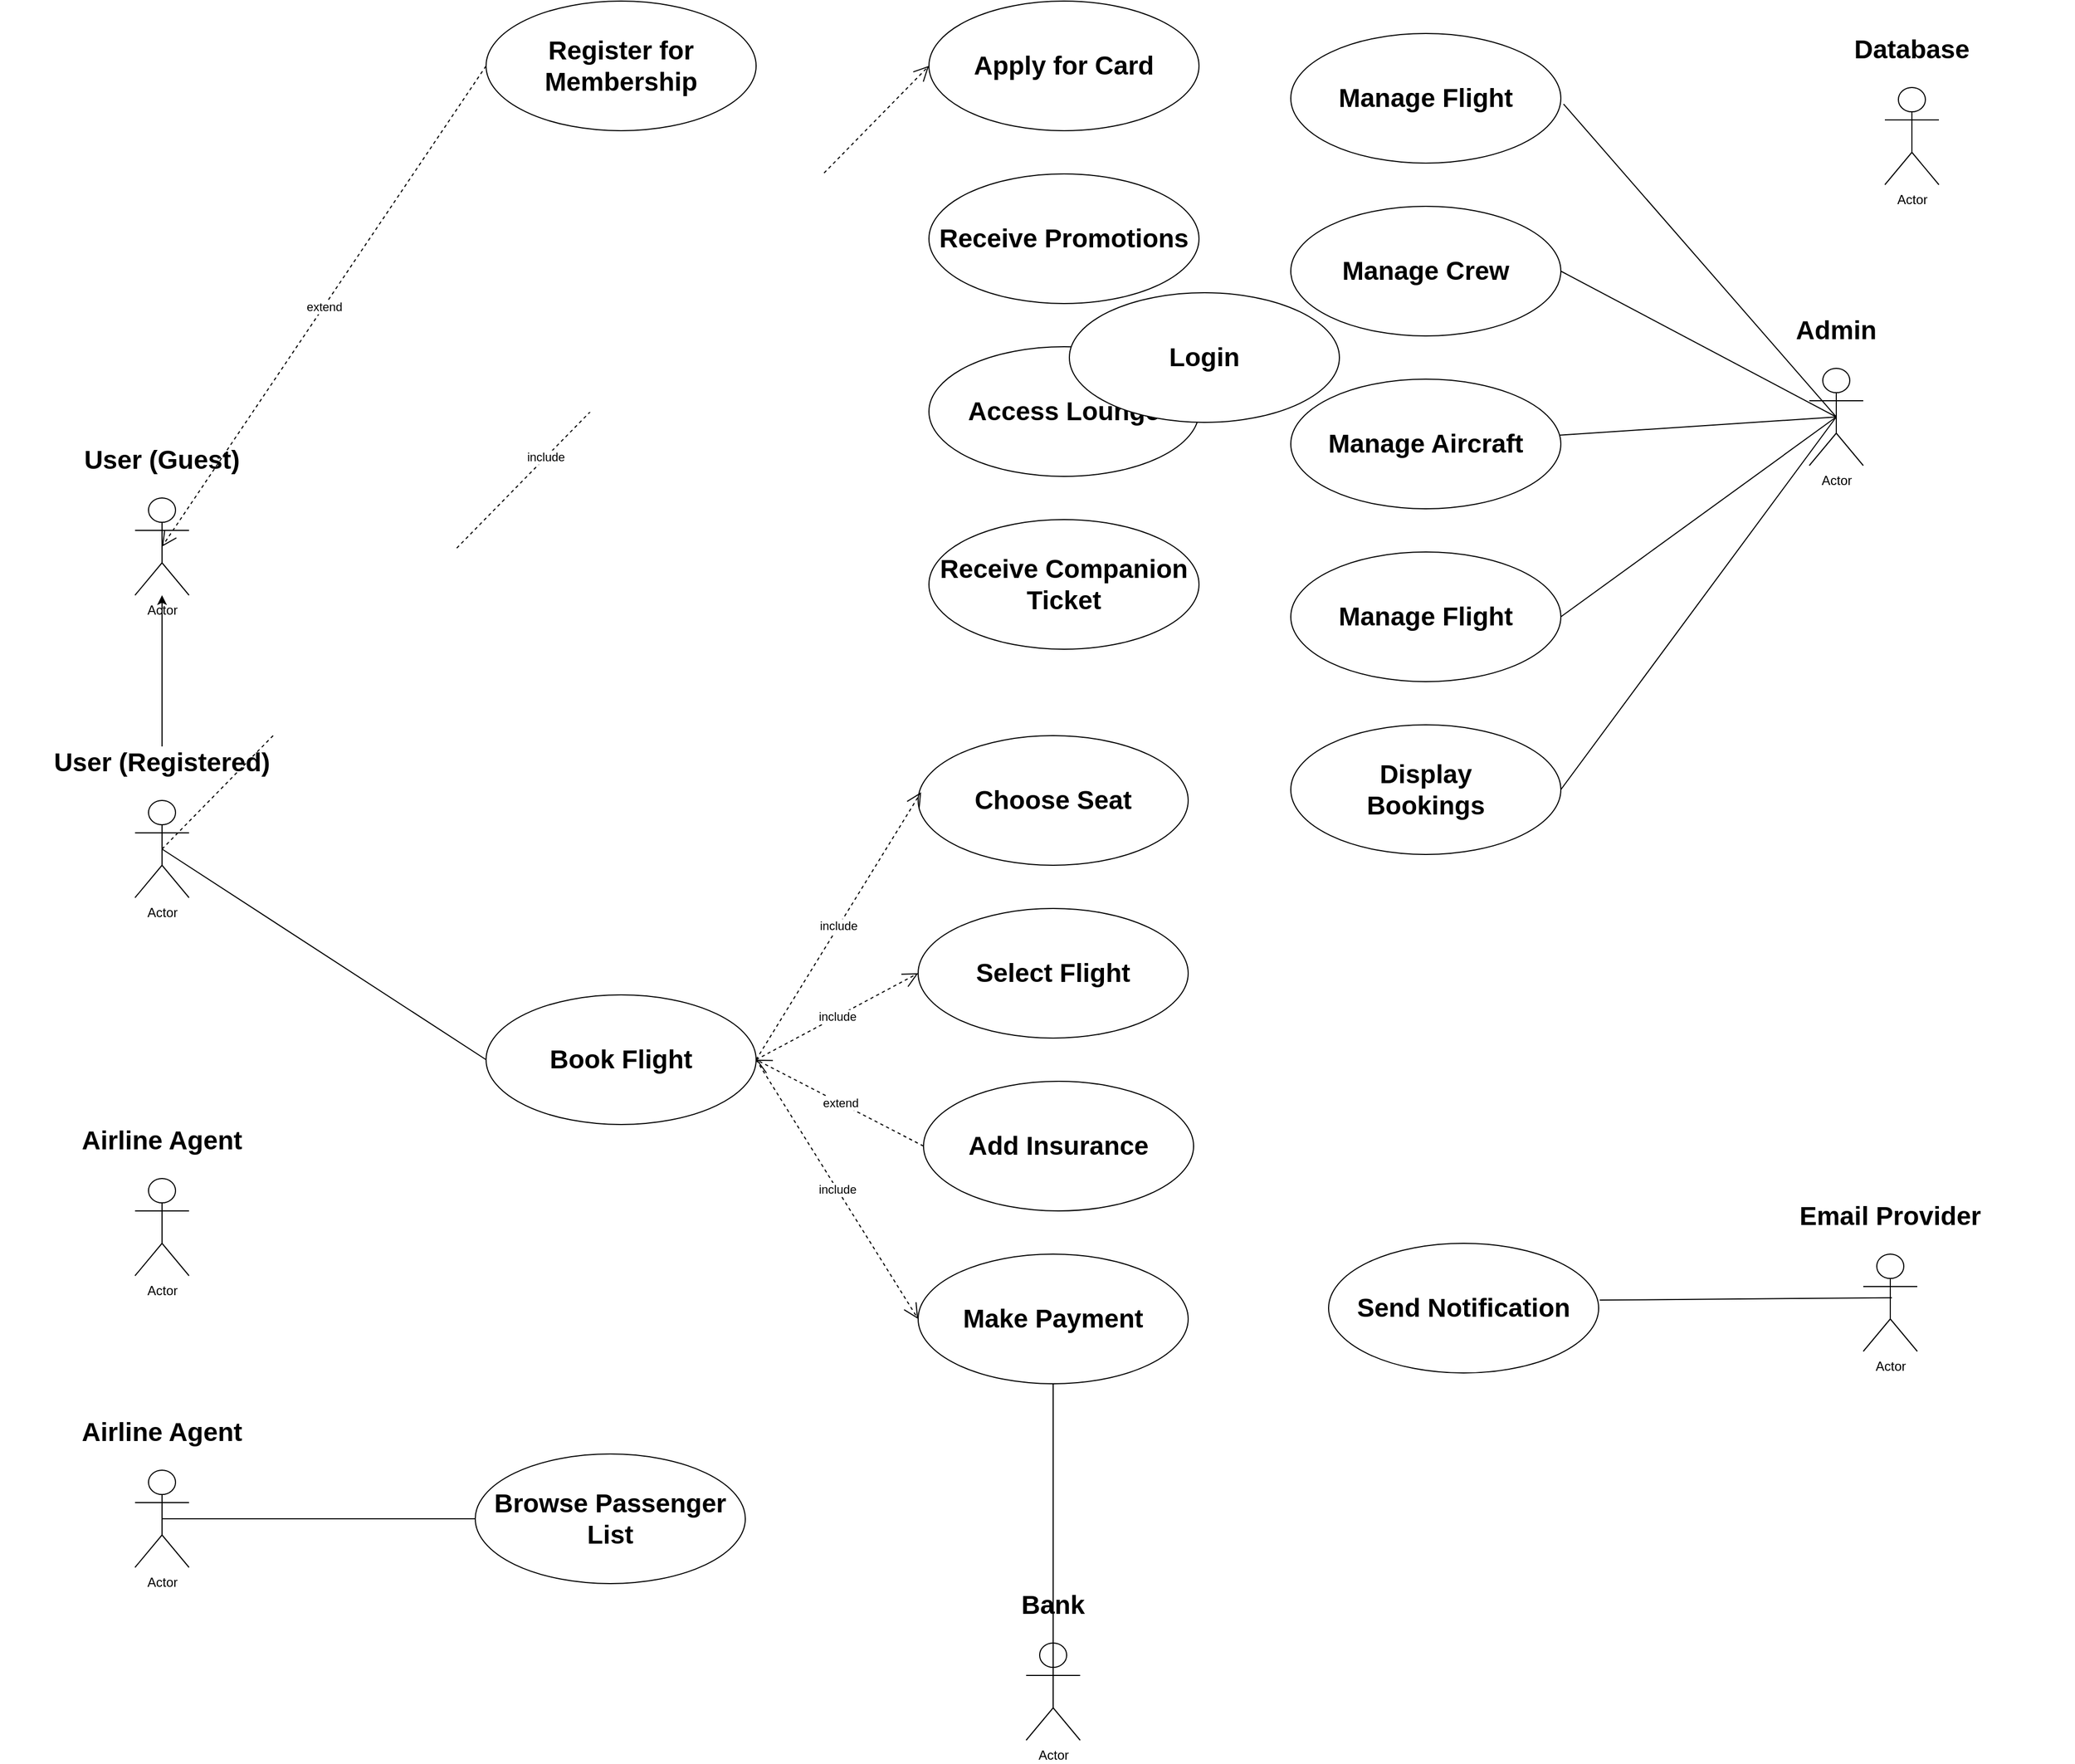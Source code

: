<mxfile version="22.1.0" type="google">
  <diagram name="user" id="DcMldlABYQPyjPh-bCcR">
    <mxGraphModel grid="1" page="1" gridSize="10" guides="1" tooltips="1" connect="1" arrows="1" fold="1" pageScale="1" pageWidth="4800" pageHeight="3600" math="0" shadow="0">
      <root>
        <mxCell id="0" />
        <mxCell id="1" parent="0" />
        <mxCell id="qpTNAgfykR-I72aWOtrB-3" value="&lt;font style=&quot;font-size: 24px;&quot;&gt;&lt;b&gt;Select Flight&lt;/b&gt;&lt;/font&gt;" style="ellipse;whiteSpace=wrap;html=1;" vertex="1" parent="1">
          <mxGeometry x="2270" y="1680" width="250" height="120" as="geometry" />
        </mxCell>
        <mxCell id="qpTNAgfykR-I72aWOtrB-5" value="&lt;font style=&quot;font-size: 24px;&quot;&gt;&lt;b&gt;Choose Seat&lt;br&gt;&lt;/b&gt;&lt;/font&gt;" style="ellipse;whiteSpace=wrap;html=1;" vertex="1" parent="1">
          <mxGeometry x="2270" y="1520" width="250" height="120" as="geometry" />
        </mxCell>
        <mxCell id="qpTNAgfykR-I72aWOtrB-6" value="&lt;font style=&quot;font-size: 24px;&quot;&gt;&lt;b&gt;Add Insurance&lt;br&gt;&lt;/b&gt;&lt;/font&gt;" style="ellipse;whiteSpace=wrap;html=1;" vertex="1" parent="1">
          <mxGeometry x="2275" y="1840" width="250" height="120" as="geometry" />
        </mxCell>
        <mxCell id="qpTNAgfykR-I72aWOtrB-7" value="&lt;font style=&quot;font-size: 24px;&quot;&gt;&lt;b&gt;Make Payment&lt;br&gt;&lt;/b&gt;&lt;/font&gt;" style="ellipse;whiteSpace=wrap;html=1;" vertex="1" parent="1">
          <mxGeometry x="2270" y="2000" width="250" height="120" as="geometry" />
        </mxCell>
        <mxCell id="qpTNAgfykR-I72aWOtrB-8" value="&lt;font style=&quot;font-size: 24px;&quot;&gt;&lt;b&gt;Send Notification&lt;br&gt;&lt;/b&gt;&lt;/font&gt;" style="ellipse;whiteSpace=wrap;html=1;" vertex="1" parent="1">
          <mxGeometry x="2650" y="1990" width="250" height="120" as="geometry" />
        </mxCell>
        <mxCell id="qpTNAgfykR-I72aWOtrB-9" value="&lt;font style=&quot;font-size: 24px;&quot;&gt;&lt;b&gt;Receive Promotions&lt;br&gt;&lt;/b&gt;&lt;/font&gt;" style="ellipse;whiteSpace=wrap;html=1;" vertex="1" parent="1">
          <mxGeometry x="2280" y="1000" width="250" height="120" as="geometry" />
        </mxCell>
        <mxCell id="qpTNAgfykR-I72aWOtrB-10" value="&lt;font style=&quot;font-size: 24px;&quot;&gt;&lt;b&gt;Access Lounge&lt;br&gt;&lt;/b&gt;&lt;/font&gt;" style="ellipse;whiteSpace=wrap;html=1;" vertex="1" parent="1">
          <mxGeometry x="2280" y="1160" width="250" height="120" as="geometry" />
        </mxCell>
        <mxCell id="qpTNAgfykR-I72aWOtrB-12" value="&lt;font style=&quot;font-size: 24px;&quot;&gt;&lt;b&gt;Apply for Card&lt;br&gt;&lt;/b&gt;&lt;/font&gt;" style="ellipse;whiteSpace=wrap;html=1;" vertex="1" parent="1">
          <mxGeometry x="2280" y="840" width="250" height="120" as="geometry" />
        </mxCell>
        <mxCell id="qpTNAgfykR-I72aWOtrB-13" value="&lt;font style=&quot;font-size: 24px;&quot;&gt;&lt;b&gt;Register for Membership&lt;br&gt;&lt;/b&gt;&lt;/font&gt;" style="ellipse;whiteSpace=wrap;html=1;" vertex="1" parent="1">
          <mxGeometry x="1870" y="840" width="250" height="120" as="geometry" />
        </mxCell>
        <mxCell id="PWh_q_sZ3vp1fZYRVog8-3" value="&lt;font style=&quot;font-size: 24px;&quot;&gt;&lt;b&gt;Receive Companion Ticket&lt;br&gt;&lt;/b&gt;&lt;/font&gt;" style="ellipse;whiteSpace=wrap;html=1;" vertex="1" parent="1">
          <mxGeometry x="2280" y="1320" width="250" height="120" as="geometry" />
        </mxCell>
        <mxCell id="TmPfqhk6OB8MxjeGNP_D-3" value="" style="group" connectable="0" vertex="1" parent="1">
          <mxGeometry x="3020" y="1950" width="300" height="140" as="geometry" />
        </mxCell>
        <mxCell id="TmPfqhk6OB8MxjeGNP_D-1" value="&lt;font style=&quot;font-size: 24px;&quot;&gt;&lt;b&gt;Email Provider&lt;/b&gt;&lt;/font&gt;" style="text;html=1;strokeColor=none;fillColor=none;align=center;verticalAlign=middle;whiteSpace=wrap;rounded=0;" vertex="1" parent="TmPfqhk6OB8MxjeGNP_D-3">
          <mxGeometry width="300" height="30" as="geometry" />
        </mxCell>
        <mxCell id="TmPfqhk6OB8MxjeGNP_D-2" value="Actor" style="shape=umlActor;verticalLabelPosition=bottom;verticalAlign=top;html=1;" vertex="1" parent="TmPfqhk6OB8MxjeGNP_D-3">
          <mxGeometry x="125" y="50" width="50" height="90" as="geometry" />
        </mxCell>
        <mxCell id="h0oqEOnupCe9x87afhEM-11" value="include" style="endArrow=open;endSize=12;dashed=1;html=1;rounded=0;exitX=0.5;exitY=0.5;exitDx=0;exitDy=0;exitPerimeter=0;entryX=0;entryY=0.5;entryDx=0;entryDy=0;" edge="1" parent="1" source="Jx6e97WFCLbA-RFkAt_U-1" target="qpTNAgfykR-I72aWOtrB-12">
          <mxGeometry width="160" relative="1" as="geometry">
            <mxPoint x="1550" y="1340" as="sourcePoint" />
            <mxPoint x="1870" y="1140" as="targetPoint" />
          </mxGeometry>
        </mxCell>
        <mxCell id="h0oqEOnupCe9x87afhEM-12" value="extend" style="endArrow=open;endSize=12;dashed=1;html=1;rounded=0;exitX=0;exitY=0.5;exitDx=0;exitDy=0;entryX=0.5;entryY=0.5;entryDx=0;entryDy=0;entryPerimeter=0;" edge="1" parent="1" source="qpTNAgfykR-I72aWOtrB-13" target="h0oqEOnupCe9x87afhEM-3">
          <mxGeometry width="160" relative="1" as="geometry">
            <mxPoint x="1760" y="945" as="sourcePoint" />
            <mxPoint x="2100" y="750" as="targetPoint" />
          </mxGeometry>
        </mxCell>
        <mxCell id="h0oqEOnupCe9x87afhEM-15" value="&lt;font style=&quot;font-size: 24px;&quot;&gt;&lt;b&gt;Book Flight&lt;br&gt;&lt;/b&gt;&lt;/font&gt;" style="ellipse;whiteSpace=wrap;html=1;" vertex="1" parent="1">
          <mxGeometry x="1870" y="1760" width="250" height="120" as="geometry" />
        </mxCell>
        <mxCell id="h0oqEOnupCe9x87afhEM-17" value="include" style="endArrow=open;endSize=12;dashed=1;html=1;rounded=0;entryX=0.011;entryY=0.436;entryDx=0;entryDy=0;exitX=1;exitY=0.5;exitDx=0;exitDy=0;entryPerimeter=0;" edge="1" parent="1" source="h0oqEOnupCe9x87afhEM-15" target="qpTNAgfykR-I72aWOtrB-5">
          <mxGeometry width="160" relative="1" as="geometry">
            <mxPoint x="2020" y="1495" as="sourcePoint" />
            <mxPoint x="2360" y="1300" as="targetPoint" />
          </mxGeometry>
        </mxCell>
        <mxCell id="h0oqEOnupCe9x87afhEM-18" value="include" style="endArrow=open;endSize=12;dashed=1;html=1;rounded=0;entryX=0;entryY=0.5;entryDx=0;entryDy=0;" edge="1" parent="1" target="qpTNAgfykR-I72aWOtrB-3">
          <mxGeometry width="160" relative="1" as="geometry">
            <mxPoint x="2120" y="1820" as="sourcePoint" />
            <mxPoint x="2260" y="1690" as="targetPoint" />
          </mxGeometry>
        </mxCell>
        <mxCell id="h0oqEOnupCe9x87afhEM-20" value="include" style="endArrow=open;endSize=12;dashed=1;html=1;rounded=0;entryX=0;entryY=0.5;entryDx=0;entryDy=0;exitX=1;exitY=0.5;exitDx=0;exitDy=0;" edge="1" parent="1" source="h0oqEOnupCe9x87afhEM-15" target="qpTNAgfykR-I72aWOtrB-7">
          <mxGeometry width="160" relative="1" as="geometry">
            <mxPoint x="2170" y="1750" as="sourcePoint" />
            <mxPoint x="2283" y="1582" as="targetPoint" />
          </mxGeometry>
        </mxCell>
        <mxCell id="h0oqEOnupCe9x87afhEM-22" value="" style="endArrow=none;html=1;rounded=0;exitX=0.5;exitY=0.5;exitDx=0;exitDy=0;exitPerimeter=0;entryX=0;entryY=0.5;entryDx=0;entryDy=0;" edge="1" parent="1" source="Jx6e97WFCLbA-RFkAt_U-1" target="h0oqEOnupCe9x87afhEM-15">
          <mxGeometry width="50" height="50" relative="1" as="geometry">
            <mxPoint x="1950" y="1690" as="sourcePoint" />
            <mxPoint x="2000" y="1640" as="targetPoint" />
          </mxGeometry>
        </mxCell>
        <mxCell id="h0oqEOnupCe9x87afhEM-24" value="extend" style="endArrow=open;endSize=12;dashed=1;html=1;rounded=0;exitX=0;exitY=0.5;exitDx=0;exitDy=0;entryX=1;entryY=0.5;entryDx=0;entryDy=0;" edge="1" parent="1" source="qpTNAgfykR-I72aWOtrB-6" target="h0oqEOnupCe9x87afhEM-15">
          <mxGeometry width="160" relative="1" as="geometry">
            <mxPoint x="1880" y="910" as="sourcePoint" />
            <mxPoint x="1580" y="1355" as="targetPoint" />
          </mxGeometry>
        </mxCell>
        <mxCell id="tXV7__Rr71HzkZZIRs15-1" value="&lt;font style=&quot;font-size: 24px;&quot;&gt;&lt;b&gt;Browse Passenger List&lt;br&gt;&lt;/b&gt;&lt;/font&gt;" style="ellipse;whiteSpace=wrap;html=1;" vertex="1" parent="1">
          <mxGeometry x="1860" y="2185" width="250" height="120" as="geometry" />
        </mxCell>
        <mxCell id="TmPfqhk6OB8MxjeGNP_D-4" value="" style="group" connectable="0" vertex="1" parent="1">
          <mxGeometry x="1420" y="1530" width="300" height="140" as="geometry" />
        </mxCell>
        <mxCell id="qpTNAgfykR-I72aWOtrB-2" value="&lt;font style=&quot;font-size: 24px;&quot;&gt;&lt;b&gt;User (Registered)&lt;/b&gt;&lt;/font&gt;" style="text;html=1;strokeColor=none;fillColor=none;align=center;verticalAlign=middle;whiteSpace=wrap;rounded=0;" vertex="1" parent="TmPfqhk6OB8MxjeGNP_D-4">
          <mxGeometry width="300" height="30" as="geometry" />
        </mxCell>
        <mxCell id="Jx6e97WFCLbA-RFkAt_U-1" value="Actor" style="shape=umlActor;verticalLabelPosition=bottom;verticalAlign=top;html=1;" vertex="1" parent="TmPfqhk6OB8MxjeGNP_D-4">
          <mxGeometry x="125" y="50" width="50" height="90" as="geometry" />
        </mxCell>
        <mxCell id="h0oqEOnupCe9x87afhEM-1" value="" style="group" connectable="0" vertex="1" parent="1">
          <mxGeometry x="1420" y="1250" width="300" height="140" as="geometry" />
        </mxCell>
        <mxCell id="h0oqEOnupCe9x87afhEM-2" value="&lt;font style=&quot;font-size: 24px;&quot;&gt;&lt;b&gt;User (Guest)&lt;/b&gt;&lt;/font&gt;" style="text;html=1;strokeColor=none;fillColor=none;align=center;verticalAlign=middle;whiteSpace=wrap;rounded=0;" vertex="1" parent="h0oqEOnupCe9x87afhEM-1">
          <mxGeometry width="300" height="30" as="geometry" />
        </mxCell>
        <mxCell id="h0oqEOnupCe9x87afhEM-3" value="Actor" style="shape=umlActor;verticalLabelPosition=bottom;verticalAlign=top;html=1;" vertex="1" parent="h0oqEOnupCe9x87afhEM-1">
          <mxGeometry x="125" y="50" width="50" height="90" as="geometry" />
        </mxCell>
        <mxCell id="h0oqEOnupCe9x87afhEM-8" style="edgeStyle=orthogonalEdgeStyle;rounded=0;orthogonalLoop=1;jettySize=auto;html=1;exitX=0.5;exitY=0;exitDx=0;exitDy=0;" edge="1" parent="1" source="qpTNAgfykR-I72aWOtrB-2" target="h0oqEOnupCe9x87afhEM-3">
          <mxGeometry relative="1" as="geometry" />
        </mxCell>
        <mxCell id="tXV7__Rr71HzkZZIRs15-18" value="" style="group" connectable="0" vertex="1" parent="1">
          <mxGeometry x="1420" y="2150" width="300" height="140" as="geometry" />
        </mxCell>
        <mxCell id="tXV7__Rr71HzkZZIRs15-19" value="&lt;font style=&quot;font-size: 24px;&quot;&gt;&lt;b&gt;Airline Agent&lt;/b&gt;&lt;/font&gt;" style="text;html=1;strokeColor=none;fillColor=none;align=center;verticalAlign=middle;whiteSpace=wrap;rounded=0;" vertex="1" parent="tXV7__Rr71HzkZZIRs15-18">
          <mxGeometry width="300" height="30" as="geometry" />
        </mxCell>
        <mxCell id="tXV7__Rr71HzkZZIRs15-20" value="Actor" style="shape=umlActor;verticalLabelPosition=bottom;verticalAlign=top;html=1;" vertex="1" parent="tXV7__Rr71HzkZZIRs15-18">
          <mxGeometry x="125" y="50" width="50" height="90" as="geometry" />
        </mxCell>
        <mxCell id="tXV7__Rr71HzkZZIRs15-21" value="" style="endArrow=none;html=1;rounded=0;exitX=0.5;exitY=0.5;exitDx=0;exitDy=0;exitPerimeter=0;entryX=0;entryY=0.5;entryDx=0;entryDy=0;" edge="1" parent="1" source="tXV7__Rr71HzkZZIRs15-20" target="tXV7__Rr71HzkZZIRs15-1">
          <mxGeometry width="50" height="50" relative="1" as="geometry">
            <mxPoint x="2090" y="2070" as="sourcePoint" />
            <mxPoint x="2140" y="2020" as="targetPoint" />
          </mxGeometry>
        </mxCell>
        <mxCell id="AuM-m3K3Xpf_MELs6iGB-1" value="" style="group" connectable="0" vertex="1" parent="1">
          <mxGeometry x="1420" y="1880" width="300" height="140" as="geometry" />
        </mxCell>
        <mxCell id="AuM-m3K3Xpf_MELs6iGB-2" value="&lt;font style=&quot;font-size: 24px;&quot;&gt;&lt;b&gt;Airline Agent&lt;/b&gt;&lt;/font&gt;" style="text;html=1;strokeColor=none;fillColor=none;align=center;verticalAlign=middle;whiteSpace=wrap;rounded=0;" vertex="1" parent="AuM-m3K3Xpf_MELs6iGB-1">
          <mxGeometry width="300" height="30" as="geometry" />
        </mxCell>
        <mxCell id="AuM-m3K3Xpf_MELs6iGB-3" value="Actor" style="shape=umlActor;verticalLabelPosition=bottom;verticalAlign=top;html=1;" vertex="1" parent="AuM-m3K3Xpf_MELs6iGB-1">
          <mxGeometry x="125" y="50" width="50" height="90" as="geometry" />
        </mxCell>
        <mxCell id="d5xexayiUSEX90QML3aE-3" value="&lt;font style=&quot;font-size: 24px;&quot;&gt;&lt;b&gt;Manage Flight&lt;br&gt;&lt;/b&gt;&lt;/font&gt;" style="ellipse;whiteSpace=wrap;html=1;" vertex="1" parent="1">
          <mxGeometry x="2615" y="870" width="250" height="120" as="geometry" />
        </mxCell>
        <mxCell id="d5xexayiUSEX90QML3aE-4" value="&lt;font style=&quot;font-size: 24px;&quot;&gt;&lt;b&gt;Manage Crew&lt;br&gt;&lt;/b&gt;&lt;/font&gt;" style="ellipse;whiteSpace=wrap;html=1;" vertex="1" parent="1">
          <mxGeometry x="2615" y="1030" width="250" height="120" as="geometry" />
        </mxCell>
        <mxCell id="d5xexayiUSEX90QML3aE-5" value="&lt;font style=&quot;font-size: 24px;&quot;&gt;&lt;b&gt;Manage Flight&lt;br&gt;&lt;/b&gt;&lt;/font&gt;" style="ellipse;whiteSpace=wrap;html=1;" vertex="1" parent="1">
          <mxGeometry x="2615" y="1350" width="250" height="120" as="geometry" />
        </mxCell>
        <mxCell id="d5xexayiUSEX90QML3aE-6" value="&lt;font style=&quot;font-size: 24px;&quot;&gt;&lt;b&gt;Manage Aircraft&lt;br&gt;&lt;/b&gt;&lt;/font&gt;" style="ellipse;whiteSpace=wrap;html=1;" vertex="1" parent="1">
          <mxGeometry x="2615" y="1190" width="250" height="120" as="geometry" />
        </mxCell>
        <mxCell id="d5xexayiUSEX90QML3aE-8" value="&lt;font style=&quot;font-size: 24px;&quot;&gt;&lt;b&gt;Display&lt;br&gt;Bookings&lt;br&gt;&lt;/b&gt;&lt;/font&gt;" style="ellipse;whiteSpace=wrap;html=1;" vertex="1" parent="1">
          <mxGeometry x="2615" y="1510" width="250" height="120" as="geometry" />
        </mxCell>
        <mxCell id="d5xexayiUSEX90QML3aE-17" value="" style="group" connectable="0" vertex="1" parent="1">
          <mxGeometry x="2970" y="1130" width="300" height="140" as="geometry" />
        </mxCell>
        <mxCell id="d5xexayiUSEX90QML3aE-18" value="&lt;span style=&quot;font-size: 24px;&quot;&gt;&lt;b&gt;Admin&lt;/b&gt;&lt;/span&gt;" style="text;html=1;strokeColor=none;fillColor=none;align=center;verticalAlign=middle;whiteSpace=wrap;rounded=0;" vertex="1" parent="d5xexayiUSEX90QML3aE-17">
          <mxGeometry width="300" height="30" as="geometry" />
        </mxCell>
        <mxCell id="d5xexayiUSEX90QML3aE-19" value="Actor" style="shape=umlActor;verticalLabelPosition=bottom;verticalAlign=top;html=1;" vertex="1" parent="d5xexayiUSEX90QML3aE-17">
          <mxGeometry x="125" y="50" width="50" height="90" as="geometry" />
        </mxCell>
        <mxCell id="d5xexayiUSEX90QML3aE-21" value="" style="endArrow=none;html=1;rounded=0;exitX=1;exitY=0.5;exitDx=0;exitDy=0;entryX=0.5;entryY=0.5;entryDx=0;entryDy=0;entryPerimeter=0;" edge="1" parent="1" source="d5xexayiUSEX90QML3aE-4" target="d5xexayiUSEX90QML3aE-19">
          <mxGeometry width="50" height="50" relative="1" as="geometry">
            <mxPoint x="3235.0" y="1330.0" as="sourcePoint" />
            <mxPoint x="3475" y="1220" as="targetPoint" />
          </mxGeometry>
        </mxCell>
        <mxCell id="d5xexayiUSEX90QML3aE-26" value="" style="endArrow=none;html=1;rounded=0;exitX=1;exitY=0.5;exitDx=0;exitDy=0;entryX=0.5;entryY=0.5;entryDx=0;entryDy=0;entryPerimeter=0;" edge="1" parent="1" source="d5xexayiUSEX90QML3aE-8" target="d5xexayiUSEX90QML3aE-19">
          <mxGeometry width="50" height="50" relative="1" as="geometry">
            <mxPoint x="3245" y="1340" as="sourcePoint" />
            <mxPoint x="3485" y="1235" as="targetPoint" />
          </mxGeometry>
        </mxCell>
        <mxCell id="Hrz6z3CFpAx0xcoye39q-4" value="" style="group" connectable="0" vertex="1" parent="1">
          <mxGeometry x="2245" y="2310" width="300" height="140" as="geometry" />
        </mxCell>
        <mxCell id="Hrz6z3CFpAx0xcoye39q-5" value="&lt;font style=&quot;font-size: 24px;&quot;&gt;&lt;b&gt;Bank&lt;/b&gt;&lt;/font&gt;" style="text;html=1;strokeColor=none;fillColor=none;align=center;verticalAlign=middle;whiteSpace=wrap;rounded=0;" vertex="1" parent="Hrz6z3CFpAx0xcoye39q-4">
          <mxGeometry width="300" height="30" as="geometry" />
        </mxCell>
        <mxCell id="Hrz6z3CFpAx0xcoye39q-6" value="Actor" style="shape=umlActor;verticalLabelPosition=bottom;verticalAlign=top;html=1;" vertex="1" parent="Hrz6z3CFpAx0xcoye39q-4">
          <mxGeometry x="125" y="50" width="50" height="90" as="geometry" />
        </mxCell>
        <mxCell id="Hrz6z3CFpAx0xcoye39q-8" value="" style="endArrow=none;html=1;rounded=0;exitX=0.5;exitY=0.5;exitDx=0;exitDy=0;exitPerimeter=0;entryX=0.5;entryY=1;entryDx=0;entryDy=0;" edge="1" parent="1" source="Hrz6z3CFpAx0xcoye39q-6" target="qpTNAgfykR-I72aWOtrB-7">
          <mxGeometry width="50" height="50" relative="1" as="geometry">
            <mxPoint x="2300" y="2340" as="sourcePoint" />
            <mxPoint x="2350" y="2290" as="targetPoint" />
          </mxGeometry>
        </mxCell>
        <mxCell id="Hrz6z3CFpAx0xcoye39q-9" value="" style="endArrow=none;html=1;rounded=0;exitX=1.01;exitY=0.544;exitDx=0;exitDy=0;exitPerimeter=0;entryX=0.5;entryY=0.5;entryDx=0;entryDy=0;entryPerimeter=0;" edge="1" parent="1" source="d5xexayiUSEX90QML3aE-3" target="d5xexayiUSEX90QML3aE-19">
          <mxGeometry width="50" height="50" relative="1" as="geometry">
            <mxPoint x="3055" y="1110" as="sourcePoint" />
            <mxPoint x="3120" y="1230" as="targetPoint" />
          </mxGeometry>
        </mxCell>
        <mxCell id="Hrz6z3CFpAx0xcoye39q-10" value="" style="endArrow=none;html=1;rounded=0;entryX=0.5;entryY=0.5;entryDx=0;entryDy=0;entryPerimeter=0;" edge="1" parent="1" source="d5xexayiUSEX90QML3aE-6" target="d5xexayiUSEX90QML3aE-19">
          <mxGeometry width="50" height="50" relative="1" as="geometry">
            <mxPoint x="3055" y="1270" as="sourcePoint" />
            <mxPoint x="3105" y="1220" as="targetPoint" />
          </mxGeometry>
        </mxCell>
        <mxCell id="Hrz6z3CFpAx0xcoye39q-11" value="" style="endArrow=none;html=1;rounded=0;exitX=1;exitY=0.5;exitDx=0;exitDy=0;entryX=0.5;entryY=0.5;entryDx=0;entryDy=0;entryPerimeter=0;" edge="1" parent="1" source="d5xexayiUSEX90QML3aE-5" target="d5xexayiUSEX90QML3aE-19">
          <mxGeometry width="50" height="50" relative="1" as="geometry">
            <mxPoint x="2875" y="1256" as="sourcePoint" />
            <mxPoint x="3475" y="1225" as="targetPoint" />
          </mxGeometry>
        </mxCell>
        <mxCell id="Hrz6z3CFpAx0xcoye39q-12" value="" style="endArrow=none;html=1;rounded=0;entryX=0.53;entryY=0.448;entryDx=0;entryDy=0;entryPerimeter=0;exitX=1.004;exitY=0.438;exitDx=0;exitDy=0;exitPerimeter=0;" edge="1" parent="1" source="qpTNAgfykR-I72aWOtrB-8" target="TmPfqhk6OB8MxjeGNP_D-2">
          <mxGeometry width="50" height="50" relative="1" as="geometry">
            <mxPoint x="2990" y="2060" as="sourcePoint" />
            <mxPoint x="3040" y="2010" as="targetPoint" />
          </mxGeometry>
        </mxCell>
        <mxCell id="FDEKRvWGh2km-cfM4em1-1" value="" style="group" connectable="0" vertex="1" parent="1">
          <mxGeometry x="3040" y="870" width="300" height="140" as="geometry" />
        </mxCell>
        <mxCell id="FDEKRvWGh2km-cfM4em1-2" value="&lt;span style=&quot;font-size: 24px;&quot;&gt;&lt;b&gt;Database&lt;/b&gt;&lt;/span&gt;" style="text;html=1;strokeColor=none;fillColor=none;align=center;verticalAlign=middle;whiteSpace=wrap;rounded=0;" vertex="1" parent="FDEKRvWGh2km-cfM4em1-1">
          <mxGeometry width="300" height="30" as="geometry" />
        </mxCell>
        <mxCell id="FDEKRvWGh2km-cfM4em1-3" value="Actor" style="shape=umlActor;verticalLabelPosition=bottom;verticalAlign=top;html=1;" vertex="1" parent="FDEKRvWGh2km-cfM4em1-1">
          <mxGeometry x="125" y="50" width="50" height="90" as="geometry" />
        </mxCell>
        <mxCell id="FDEKRvWGh2km-cfM4em1-5" value="&lt;font style=&quot;font-size: 24px;&quot;&gt;&lt;b&gt;Login&lt;br&gt;&lt;/b&gt;&lt;/font&gt;" style="ellipse;whiteSpace=wrap;html=1;" vertex="1" parent="1">
          <mxGeometry x="2410" y="1110" width="250" height="120" as="geometry" />
        </mxCell>
      </root>
    </mxGraphModel>
  </diagram>
</mxfile>

